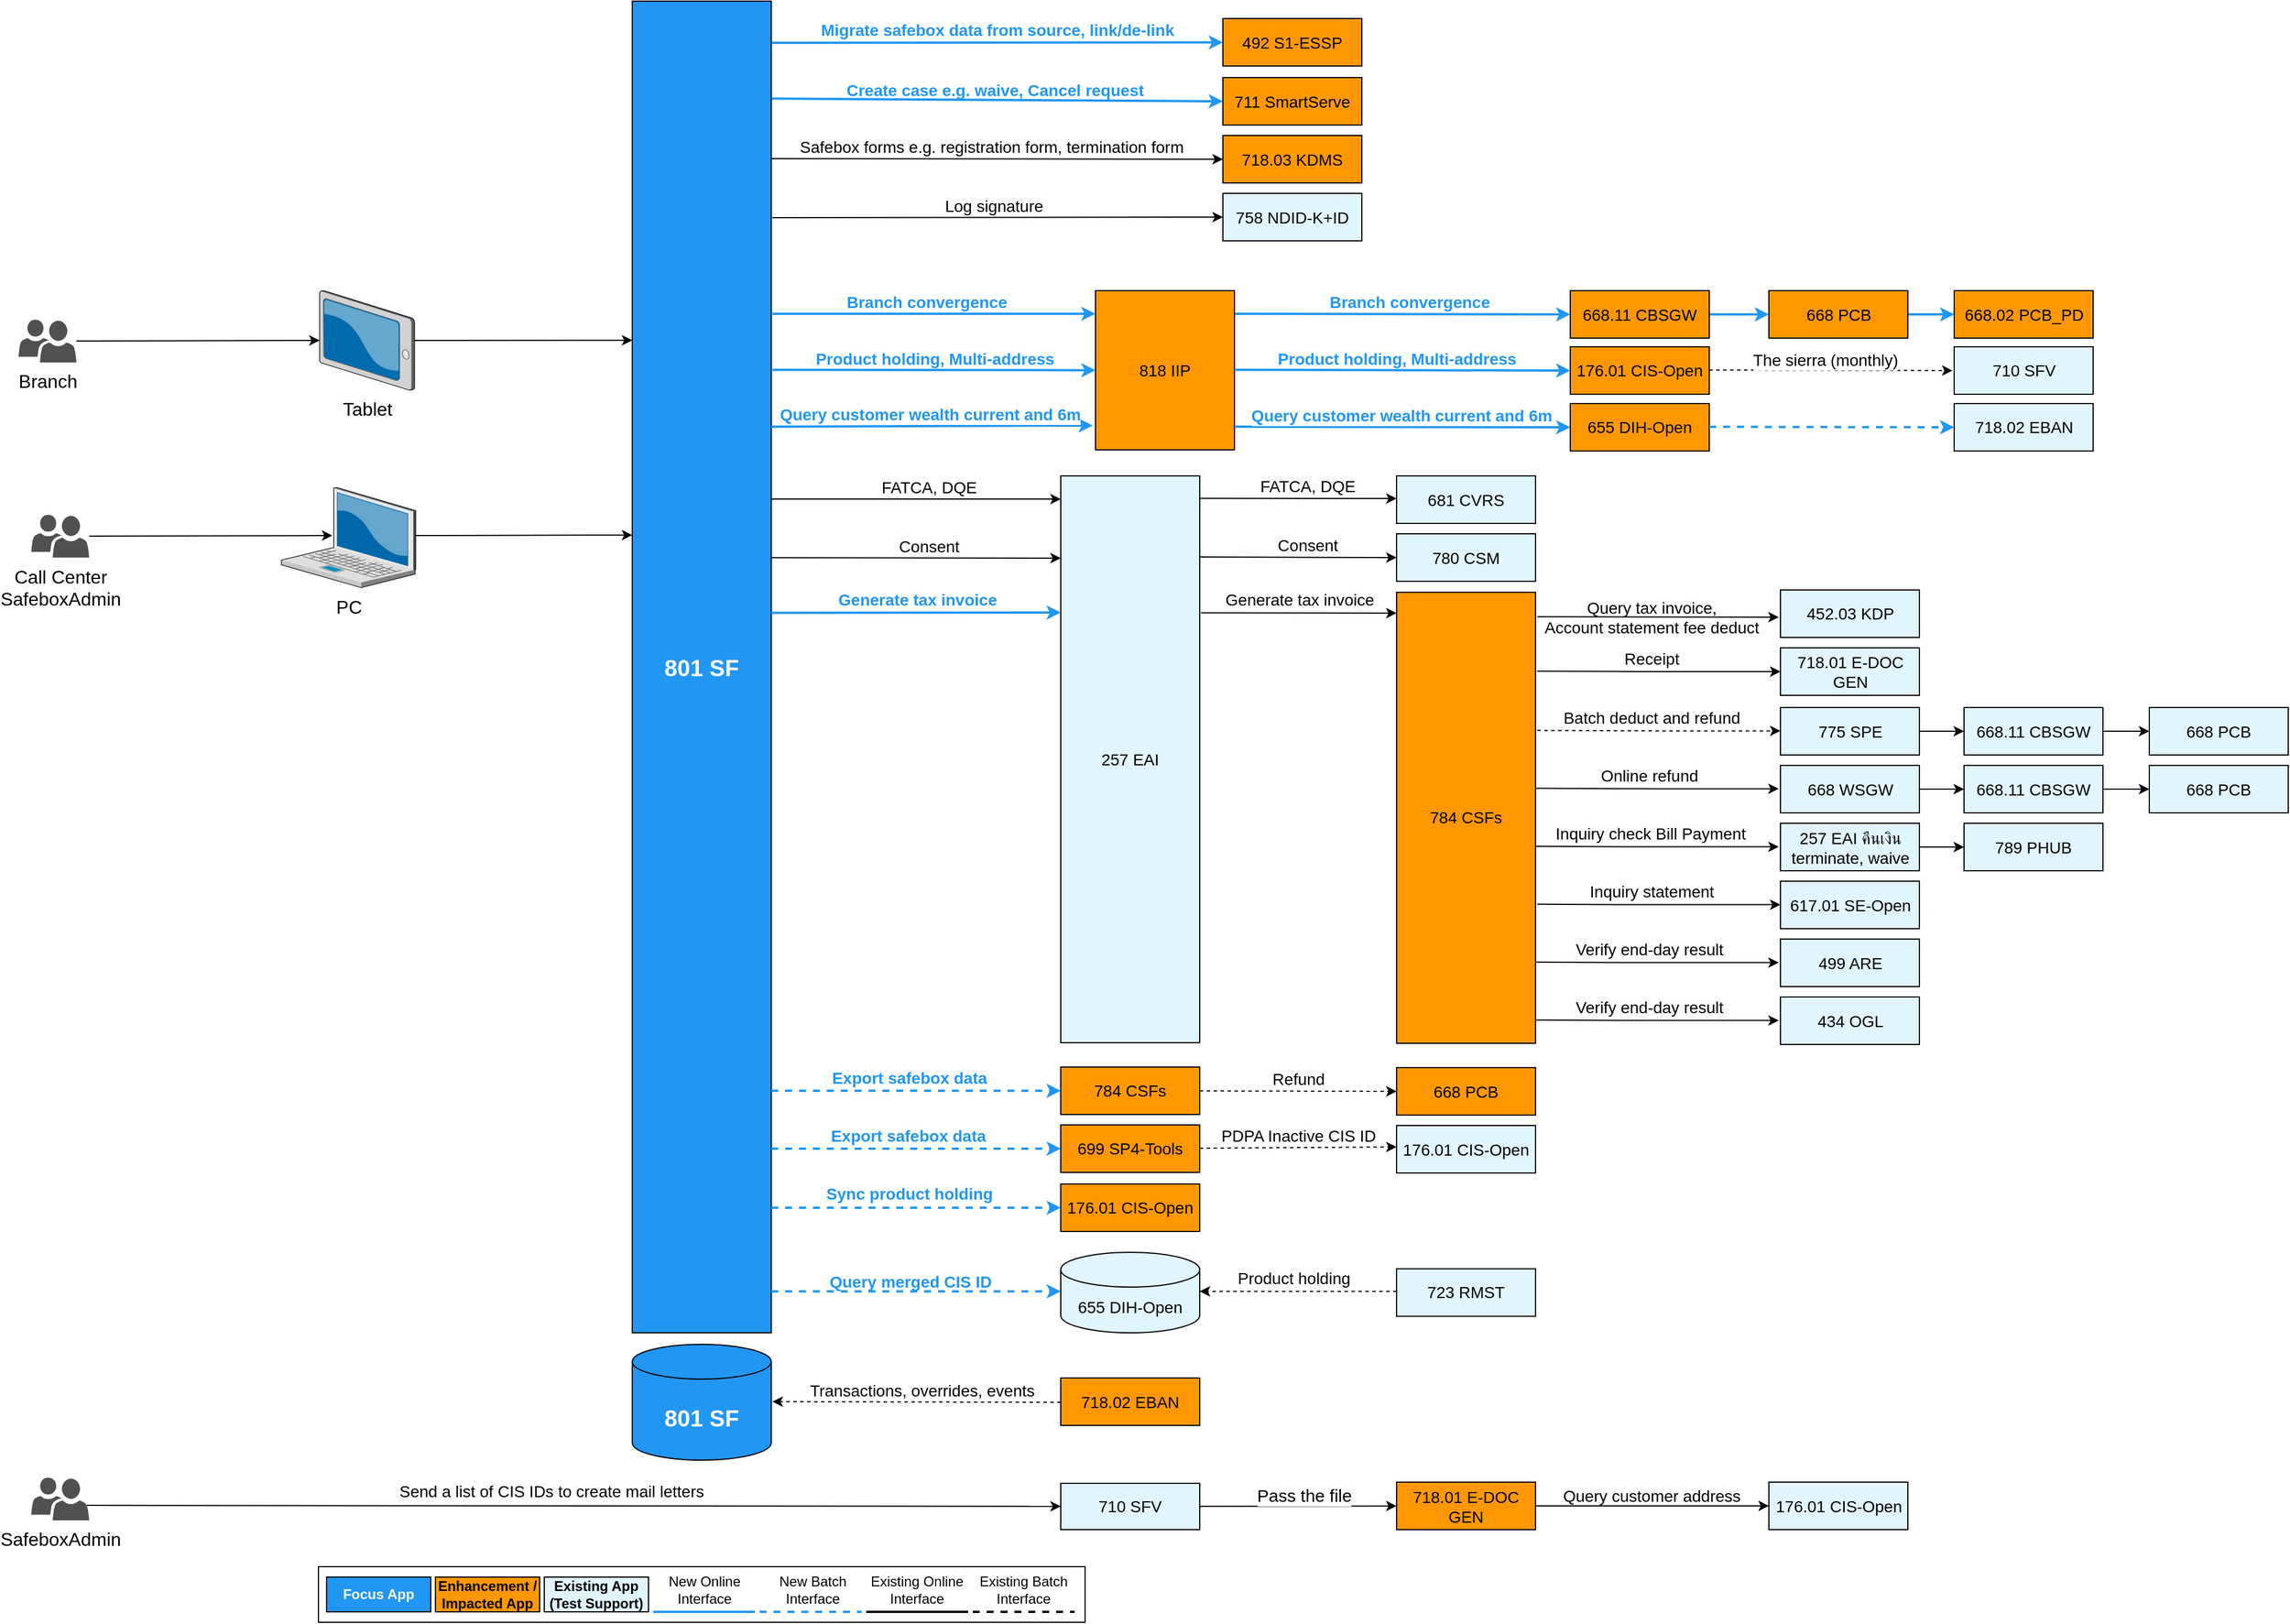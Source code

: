 <mxfile>
    <diagram id="sPIJyBdG8q3Y8P7PcmEc" name="Page-1">
        <mxGraphModel dx="3795" dy="1823" grid="1" gridSize="10" guides="1" tooltips="1" connect="1" arrows="1" fold="1" page="1" pageScale="1" pageWidth="850" pageHeight="1100" background="#ffffff" math="0" shadow="0">
            <root>
                <mxCell id="0"/>
                <mxCell id="1" parent="0"/>
                <mxCell id="32" value="Transactions, overrides, events" style="edgeStyle=none;html=1;fontSize=14;dashed=1;" parent="1" edge="1">
                    <mxGeometry x="-0.036" y="-10" relative="1" as="geometry">
                        <mxPoint x="1080" y="1220" as="sourcePoint"/>
                        <mxPoint x="831" y="1219.5" as="targetPoint"/>
                        <mxPoint as="offset"/>
                    </mxGeometry>
                </mxCell>
                <mxCell id="33" value="Create case e.g. waive, Cancel request" style="edgeStyle=none;html=1;exitX=1;exitY=0.133;exitDx=0;exitDy=0;exitPerimeter=0;fontSize=14;strokeWidth=2;strokeColor=#2196F3;fontColor=#2196F3;fontStyle=1;labelBackgroundColor=none;entryX=0;entryY=0.5;entryDx=0;entryDy=0;" parent="1" target="10" edge="1">
                    <mxGeometry x="-0.01" y="8" relative="1" as="geometry">
                        <mxPoint x="830" y="94.165" as="sourcePoint"/>
                        <mxPoint x="1214" y="94.022" as="targetPoint"/>
                        <mxPoint as="offset"/>
                    </mxGeometry>
                </mxCell>
                <mxCell id="35" value="Log signature" style="edgeStyle=none;html=1;fontSize=14;fontStyle=0;strokeWidth=1;labelBackgroundColor=none;entryX=0;entryY=0.5;entryDx=0;entryDy=0;" parent="1" target="23" edge="1">
                    <mxGeometry x="-0.017" y="10" relative="1" as="geometry">
                        <mxPoint x="831" y="197" as="sourcePoint"/>
                        <mxPoint x="1211" y="196.5" as="targetPoint"/>
                        <mxPoint as="offset"/>
                    </mxGeometry>
                </mxCell>
                <mxCell id="40" value="Branch convergence" style="edgeStyle=none;html=1;fontStyle=1;labelBackgroundColor=none;fontColor=#2196F3;strokeWidth=2;strokeColor=#2196F3;fontSize=14;entryX=0;entryY=0.5;entryDx=0;entryDy=0;" parent="1" target="41" edge="1">
                    <mxGeometry x="0.04" y="10" relative="1" as="geometry">
                        <mxPoint x="1230" y="280" as="sourcePoint"/>
                        <mxPoint x="1448" y="280" as="targetPoint"/>
                        <mxPoint as="offset"/>
                    </mxGeometry>
                </mxCell>
                <mxCell id="46" value="Migrate safebox data from source, link/de-link" style="edgeStyle=none;html=1;strokeWidth=2;strokeColor=#2196F3;fontStyle=1;fontColor=#2196F3;labelBackgroundColor=none;fontSize=14;" parent="1" target="28" edge="1">
                    <mxGeometry x="0.001" y="11" relative="1" as="geometry">
                        <mxPoint as="offset"/>
                        <mxPoint x="830" y="46" as="sourcePoint"/>
                    </mxGeometry>
                </mxCell>
                <mxCell id="53" value="&lt;font color=&quot;#000000&quot; style=&quot;font-size: 14px;&quot;&gt;Safebox forms e.g. registration form, termination form&lt;/font&gt;" style="edgeStyle=none;html=1;labelBackgroundColor=none;fontColor=#2196F3;fontStyle=0;fontSize=14;strokeWidth=1;strokeColor=#000000;entryX=0;entryY=0.5;entryDx=0;entryDy=0;" parent="1" target="18" edge="1">
                    <mxGeometry x="-0.026" y="10" relative="1" as="geometry">
                        <mxPoint x="830" y="146" as="sourcePoint"/>
                        <mxPoint x="1200" y="146.43" as="targetPoint"/>
                        <mxPoint as="offset"/>
                    </mxGeometry>
                </mxCell>
                <mxCell id="2" value="801 SF" style="rounded=0;whiteSpace=wrap;html=1;fillColor=#2196F3;fontStyle=1;fontColor=#FFFFFF;fontSize=20;" parent="1" vertex="1">
                    <mxGeometry x="710" y="10" width="120" height="1150" as="geometry"/>
                </mxCell>
                <mxCell id="14" value="Generate tax invoice" style="edgeStyle=none;html=1;fontSize=14;" parent="1" edge="1">
                    <mxGeometry x="0.006" y="11" relative="1" as="geometry">
                        <mxPoint x="1201" y="538.29" as="sourcePoint"/>
                        <mxPoint x="1370" y="538.5" as="targetPoint"/>
                        <mxPoint as="offset"/>
                    </mxGeometry>
                </mxCell>
                <mxCell id="9" value="818 IIP" style="rounded=0;whiteSpace=wrap;html=1;fillColor=#FF9800;fontStyle=0;fontSize=14;" parent="1" vertex="1">
                    <mxGeometry x="1110" y="260" width="120" height="137.5" as="geometry"/>
                </mxCell>
                <mxCell id="10" value="711 SmartServe" style="rounded=0;whiteSpace=wrap;html=1;fillColor=#FF9800;fontStyle=0;fontSize=14;" parent="1" vertex="1">
                    <mxGeometry x="1220" y="76" width="120" height="41" as="geometry"/>
                </mxCell>
                <mxCell id="12" value="176.01 CIS-Open" style="rounded=0;whiteSpace=wrap;html=1;fillColor=#FF9800;fontStyle=0;fontSize=14;" parent="1" vertex="1">
                    <mxGeometry x="1520" y="308.5" width="120" height="41" as="geometry"/>
                </mxCell>
                <mxCell id="36" value="Query tax invoice,&lt;br&gt;Account statement fee deduct" style="edgeStyle=none;html=1;fontSize=14;labelBackgroundColor=none;" parent="1" edge="1">
                    <mxGeometry x="-0.055" relative="1" as="geometry">
                        <mxPoint x="1491.5" y="541.6" as="sourcePoint"/>
                        <mxPoint x="1700" y="542" as="targetPoint"/>
                        <mxPoint as="offset"/>
                    </mxGeometry>
                </mxCell>
                <mxCell id="38" value="Receipt" style="edgeStyle=none;html=1;fontSize=14;entryX=0;entryY=0.5;entryDx=0;entryDy=0;verticalAlign=bottom;" parent="1" target="37" edge="1">
                    <mxGeometry x="-0.062" relative="1" as="geometry">
                        <mxPoint x="1491.5" y="588.6" as="sourcePoint"/>
                        <mxPoint x="1541.5" y="588.6" as="targetPoint"/>
                        <Array as="points">
                            <mxPoint x="1590" y="589"/>
                        </Array>
                        <mxPoint as="offset"/>
                    </mxGeometry>
                </mxCell>
                <mxCell id="43" value="Export safebox&amp;nbsp;data" style="html=1;fontSize=14;strokeWidth=2;strokeColor=#2196F3;fontStyle=1;fontColor=#2196F3;dashed=1;" parent="1" edge="1">
                    <mxGeometry x="-0.053" y="11" relative="1" as="geometry">
                        <mxPoint x="1080" y="951" as="targetPoint"/>
                        <mxPoint as="offset"/>
                        <mxPoint x="830" y="951" as="sourcePoint"/>
                    </mxGeometry>
                </mxCell>
                <mxCell id="13" value="784 CSFs" style="rounded=0;whiteSpace=wrap;html=1;fillColor=#FF9800;fontStyle=0;fontSize=14;" parent="1" vertex="1">
                    <mxGeometry x="1370" y="520.5" width="120" height="389.5" as="geometry"/>
                </mxCell>
                <mxCell id="17" style="edgeStyle=none;html=1;strokeWidth=2;strokeColor=#2196F3;fontSize=14;" parent="1" source="15" target="16" edge="1">
                    <mxGeometry relative="1" as="geometry"/>
                </mxCell>
                <mxCell id="15" value="668 PCB" style="rounded=0;whiteSpace=wrap;html=1;fillColor=#FF9800;fontStyle=0;fontSize=14;" parent="1" vertex="1">
                    <mxGeometry x="1691.5" y="260" width="120" height="41" as="geometry"/>
                </mxCell>
                <mxCell id="16" value="668.02 PCB_PD" style="rounded=0;whiteSpace=wrap;html=1;fillColor=#FF9800;fontStyle=0;fontSize=14;" parent="1" vertex="1">
                    <mxGeometry x="1851.5" y="260" width="120" height="41" as="geometry"/>
                </mxCell>
                <mxCell id="18" value="718.03 KDMS" style="rounded=0;whiteSpace=wrap;html=1;fillColor=#FF9800;fontStyle=0;fontSize=14;" parent="1" vertex="1">
                    <mxGeometry x="1220" y="126" width="120" height="41" as="geometry"/>
                </mxCell>
                <mxCell id="19" value="452.03 KDP" style="rounded=0;whiteSpace=wrap;html=1;fillColor=#E1F5FE;fontStyle=0;fontSize=14;" parent="1" vertex="1">
                    <mxGeometry x="1701.5" y="518.5" width="120" height="41" as="geometry"/>
                </mxCell>
                <mxCell id="23" value="758 NDID-K+ID" style="rounded=0;whiteSpace=wrap;html=1;fillColor=#E1F5FE;fontStyle=0;fontSize=14;" parent="1" vertex="1">
                    <mxGeometry x="1220" y="176" width="120" height="41" as="geometry"/>
                </mxCell>
                <mxCell id="28" value="492 S1-ESSP" style="rounded=0;whiteSpace=wrap;html=1;fillColor=#FF9800;fontStyle=0;fontSize=14;" parent="1" vertex="1">
                    <mxGeometry x="1220" y="25" width="120" height="41" as="geometry"/>
                </mxCell>
                <mxCell id="29" value="718.02 EBAN" style="rounded=0;whiteSpace=wrap;html=1;fillColor=#FF9800;fontStyle=0;fontSize=14;" parent="1" vertex="1">
                    <mxGeometry x="1080" y="1199" width="120" height="41" as="geometry"/>
                </mxCell>
                <mxCell id="31" value="Export safebox data" style="edgeStyle=none;html=1;fontSize=14;dashed=1;strokeWidth=2;strokeColor=#2196F3;fontStyle=1;fontColor=#2196F3;" parent="1" edge="1">
                    <mxGeometry x="-0.049" y="11" relative="1" as="geometry">
                        <mxPoint x="830" y="1001" as="sourcePoint"/>
                        <mxPoint x="1080" y="1001" as="targetPoint"/>
                        <mxPoint x="-1" as="offset"/>
                    </mxGeometry>
                </mxCell>
                <mxCell id="134" value="PDPA Inactive CIS ID" style="edgeStyle=none;html=1;dashed=1;strokeColor=#000000;strokeWidth=1;fontSize=14;" parent="1" source="30" edge="1">
                    <mxGeometry y="10" relative="1" as="geometry">
                        <mxPoint as="offset"/>
                        <mxPoint x="1370" y="999.5" as="targetPoint"/>
                    </mxGeometry>
                </mxCell>
                <mxCell id="30" value="699 SP4-Tools" style="rounded=0;whiteSpace=wrap;html=1;fillColor=#FF9800;fontStyle=0;fontSize=14;" parent="1" vertex="1">
                    <mxGeometry x="1080" y="980.5" width="120" height="41" as="geometry"/>
                </mxCell>
                <mxCell id="37" value="718.01 E-DOC GEN" style="rounded=0;whiteSpace=wrap;html=1;fillColor=#E1F5FE;fontStyle=0;fontSize=14;" parent="1" vertex="1">
                    <mxGeometry x="1701.5" y="568.5" width="120" height="41" as="geometry"/>
                </mxCell>
                <mxCell id="42" style="edgeStyle=none;html=1;strokeWidth=2;strokeColor=#2196F3;fontSize=14;" parent="1" source="41" target="15" edge="1">
                    <mxGeometry relative="1" as="geometry"/>
                </mxCell>
                <mxCell id="41" value="668.11 CBSGW" style="rounded=0;whiteSpace=wrap;html=1;fillColor=#FF9800;fontStyle=0;fontSize=14;" parent="1" vertex="1">
                    <mxGeometry x="1520" y="260" width="120" height="41" as="geometry"/>
                </mxCell>
                <mxCell id="50" value="Query customer wealth current and 6m" style="edgeStyle=none;html=1;entryX=0;entryY=0.5;entryDx=0;entryDy=0;strokeWidth=2;strokeColor=#2196F3;fontStyle=1;fontSize=14;fontColor=#2196F3;" parent="1" target="48" edge="1">
                    <mxGeometry x="-0.009" y="10" relative="1" as="geometry">
                        <mxPoint x="1230" y="377.5" as="sourcePoint"/>
                        <mxPoint x="1448" y="378.5" as="targetPoint"/>
                        <mxPoint as="offset"/>
                    </mxGeometry>
                </mxCell>
                <mxCell id="52" value="FATCA,&amp;nbsp;DQE" style="edgeStyle=none;html=1;fontStyle=0;fontSize=14;strokeColor=#000000;strokeWidth=1;fontColor=#000000;labelBackgroundColor=none;" parent="1" edge="1">
                    <mxGeometry x="0.087" y="10" relative="1" as="geometry">
                        <mxPoint x="1200" y="439.33" as="sourcePoint"/>
                        <mxPoint x="1370" y="439.5" as="targetPoint"/>
                        <mxPoint as="offset"/>
                    </mxGeometry>
                </mxCell>
                <mxCell id="47" value="257 EAI" style="rounded=0;whiteSpace=wrap;html=1;fillColor=#E1F5FE;fontStyle=0;fontSize=14;" parent="1" vertex="1">
                    <mxGeometry x="1080" y="420" width="120" height="489.5" as="geometry"/>
                </mxCell>
                <mxCell id="48" value="655 DIH-Open" style="rounded=0;whiteSpace=wrap;html=1;fillColor=#FF9800;fontStyle=0;fontSize=14;" parent="1" vertex="1">
                    <mxGeometry x="1520" y="357.5" width="120" height="41" as="geometry"/>
                </mxCell>
                <mxCell id="51" value="681 CVRS" style="rounded=0;whiteSpace=wrap;html=1;fillColor=#E1F5FE;fontStyle=0;fontSize=14;" parent="1" vertex="1">
                    <mxGeometry x="1370" y="420" width="120" height="41" as="geometry"/>
                </mxCell>
                <mxCell id="63" value="Product holding" style="edgeStyle=none;html=1;dashed=1;fontSize=14;" parent="1" edge="1">
                    <mxGeometry x="0.047" y="-11" relative="1" as="geometry">
                        <mxPoint x="1370" y="1124.25" as="sourcePoint"/>
                        <mxPoint x="1200" y="1124.22" as="targetPoint"/>
                        <mxPoint as="offset"/>
                    </mxGeometry>
                </mxCell>
                <mxCell id="61" value="723 RMST" style="rounded=0;whiteSpace=wrap;html=1;fillColor=#E1F5FE;fontStyle=0;fontSize=14;" parent="1" vertex="1">
                    <mxGeometry x="1370" y="1104.75" width="120" height="41" as="geometry"/>
                </mxCell>
                <mxCell id="83" value="" style="group;fontSize=12;" parent="1" vertex="1" connectable="0">
                    <mxGeometry x="439" y="1362" width="662" height="48" as="geometry"/>
                </mxCell>
                <mxCell id="3" value="" style="rounded=0;whiteSpace=wrap;html=1;fillColor=#FFFFFF;fontSize=12;" parent="83" vertex="1">
                    <mxGeometry width="662" height="48" as="geometry"/>
                </mxCell>
                <mxCell id="4" value="Enhancement / Impacted App" style="rounded=0;whiteSpace=wrap;html=1;fillColor=#FF9800;fontStyle=1;strokeColor=#000000;fontSize=12;" parent="83" vertex="1">
                    <mxGeometry x="101" y="9" width="90" height="30" as="geometry"/>
                </mxCell>
                <mxCell id="6" value="Existing App&lt;br style=&quot;font-size: 12px;&quot;&gt;(Test Support)" style="rounded=0;whiteSpace=wrap;html=1;fillColor=#E1F5FE;fontStyle=1;strokeColor=#000000;fontSize=12;" parent="83" vertex="1">
                    <mxGeometry x="195" y="9" width="90" height="30" as="geometry"/>
                </mxCell>
                <mxCell id="7" value="Focus App" style="rounded=0;whiteSpace=wrap;html=1;fillColor=#2196F3;fontStyle=1;strokeColor=#000000;fontSize=12;labelBorderColor=none;fontColor=#FFFFFF;" parent="83" vertex="1">
                    <mxGeometry x="7" y="9" width="90" height="30" as="geometry"/>
                </mxCell>
                <mxCell id="74" value="" style="line;strokeWidth=2;html=1;labelBorderColor=none;strokeColor=#2196F3;fontSize=12;fillColor=#E1F5FE;" parent="83" vertex="1">
                    <mxGeometry x="289" y="34" width="88" height="10" as="geometry"/>
                </mxCell>
                <mxCell id="75" value="" style="line;strokeWidth=2;html=1;labelBorderColor=none;strokeColor=#2196F3;fontSize=12;fillColor=#E1F5FE;dashed=1;" parent="83" vertex="1">
                    <mxGeometry x="381" y="34" width="88" height="10" as="geometry"/>
                </mxCell>
                <mxCell id="76" value="" style="line;strokeWidth=2;html=1;labelBorderColor=none;strokeColor=#000000;fontSize=12;fillColor=#E1F5FE;" parent="83" vertex="1">
                    <mxGeometry x="473" y="34" width="88" height="10" as="geometry"/>
                </mxCell>
                <mxCell id="77" value="" style="line;strokeWidth=2;html=1;labelBorderColor=none;strokeColor=#000000;fontSize=12;fillColor=#E1F5FE;dashed=1;" parent="83" vertex="1">
                    <mxGeometry x="565" y="34" width="88" height="10" as="geometry"/>
                </mxCell>
                <mxCell id="79" value="&lt;font style=&quot;font-size: 12px;&quot;&gt;New Online&lt;br style=&quot;font-size: 12px;&quot;&gt;Interface&lt;/font&gt;" style="text;html=1;strokeColor=none;fillColor=none;align=center;verticalAlign=middle;whiteSpace=wrap;rounded=0;dashed=1;labelBorderColor=none;fontSize=12;" parent="83" vertex="1">
                    <mxGeometry x="290" y="7.5" width="87" height="25" as="geometry"/>
                </mxCell>
                <mxCell id="80" value="New Batch&lt;br style=&quot;font-size: 12px;&quot;&gt;Interface" style="text;html=1;strokeColor=none;fillColor=none;align=center;verticalAlign=middle;whiteSpace=wrap;rounded=0;dashed=1;labelBorderColor=none;fontSize=12;" parent="83" vertex="1">
                    <mxGeometry x="383" y="7.5" width="88" height="25" as="geometry"/>
                </mxCell>
                <mxCell id="81" value="Existing Online&lt;br style=&quot;font-size: 12px;&quot;&gt;Interface" style="text;html=1;strokeColor=none;fillColor=none;align=center;verticalAlign=middle;whiteSpace=wrap;rounded=0;dashed=1;labelBorderColor=none;fontSize=12;" parent="83" vertex="1">
                    <mxGeometry x="473" y="7.5" width="88" height="25" as="geometry"/>
                </mxCell>
                <mxCell id="82" value="Existing Batch&lt;br style=&quot;font-size: 12px;&quot;&gt;Interface" style="text;html=1;strokeColor=none;fillColor=none;align=center;verticalAlign=middle;whiteSpace=wrap;rounded=0;dashed=1;labelBorderColor=none;fontSize=12;" parent="83" vertex="1">
                    <mxGeometry x="565" y="7.5" width="88" height="25" as="geometry"/>
                </mxCell>
                <mxCell id="90" value="Product holding,&amp;nbsp;Multi-address" style="edgeStyle=none;html=1;strokeWidth=2;strokeColor=#2196F3;fontStyle=1;labelBackgroundColor=none;fontColor=#2196F3;entryX=0;entryY=0.5;entryDx=0;entryDy=0;fontSize=14;" parent="1" target="9" edge="1">
                    <mxGeometry y="10" relative="1" as="geometry">
                        <mxPoint x="831" y="328.37" as="sourcePoint"/>
                        <mxPoint x="1061" y="328.37" as="targetPoint"/>
                        <mxPoint as="offset"/>
                    </mxGeometry>
                </mxCell>
                <mxCell id="91" value="Product holding,&amp;nbsp;Multi-address" style="edgeStyle=none;html=1;strokeWidth=2;strokeColor=#2196F3;fontStyle=1;labelBackgroundColor=none;fontColor=#2196F3;fontSize=14;entryX=0;entryY=0.5;entryDx=0;entryDy=0;" parent="1" target="12" edge="1">
                    <mxGeometry x="-0.038" y="10" relative="1" as="geometry">
                        <mxPoint x="1230" y="328.37" as="sourcePoint"/>
                        <mxPoint x="1448" y="328.37" as="targetPoint"/>
                        <mxPoint as="offset"/>
                    </mxGeometry>
                </mxCell>
                <mxCell id="92" value="Branch convergence" style="edgeStyle=none;html=1;fontStyle=1;labelBackgroundColor=none;fontColor=#2196F3;strokeWidth=2;strokeColor=#2196F3;entryX=0;entryY=0.145;entryDx=0;entryDy=0;entryPerimeter=0;fontSize=14;" parent="1" target="9" edge="1">
                    <mxGeometry x="-0.043" y="10" relative="1" as="geometry">
                        <mxPoint x="831" y="280" as="sourcePoint"/>
                        <mxPoint x="1061" y="280" as="targetPoint"/>
                        <mxPoint as="offset"/>
                    </mxGeometry>
                </mxCell>
                <mxCell id="99" value="Query merged CIS ID" style="edgeStyle=none;html=1;fontSize=14;fontStyle=1;labelBackgroundColor=none;dashed=1;strokeWidth=2;strokeColor=#2196F3;fontColor=#2196F3;" parent="1" edge="1">
                    <mxGeometry x="-0.044" y="8" relative="1" as="geometry">
                        <mxPoint x="830" y="1124.25" as="sourcePoint"/>
                        <mxPoint x="1080" y="1124.28" as="targetPoint"/>
                        <mxPoint as="offset"/>
                    </mxGeometry>
                </mxCell>
                <mxCell id="101" value="Query customer wealth current and 6m" style="edgeStyle=none;html=1;entryX=-0.02;entryY=0.847;entryDx=0;entryDy=0;strokeWidth=2;strokeColor=#2196F3;fontStyle=1;fontSize=14;fontColor=#2196F3;entryPerimeter=0;" parent="1" target="9" edge="1">
                    <mxGeometry x="-0.009" y="10" relative="1" as="geometry">
                        <mxPoint x="830" y="377.5" as="sourcePoint"/>
                        <mxPoint x="1078.5" y="378" as="targetPoint"/>
                        <mxPoint as="offset"/>
                    </mxGeometry>
                </mxCell>
                <mxCell id="102" value="655 DIH-Open" style="shape=cylinder3;whiteSpace=wrap;html=1;boundedLbl=1;backgroundOutline=1;size=15;labelBorderColor=none;strokeColor=#000000;strokeWidth=1;fontSize=14;fontColor=#000000;fillColor=#E1F5FE;" parent="1" vertex="1">
                    <mxGeometry x="1080" y="1090.5" width="120" height="69.5" as="geometry"/>
                </mxCell>
                <mxCell id="136" value="Refund" style="edgeStyle=none;html=1;dashed=1;strokeColor=#000000;strokeWidth=1;fontSize=14;" parent="1" source="103" edge="1">
                    <mxGeometry y="10" relative="1" as="geometry">
                        <mxPoint as="offset"/>
                        <mxPoint x="1370" y="951.5" as="targetPoint"/>
                    </mxGeometry>
                </mxCell>
                <mxCell id="103" value="784 CSFs" style="rounded=0;whiteSpace=wrap;html=1;fillColor=#FF9800;fontStyle=0;fontSize=14;" parent="1" vertex="1">
                    <mxGeometry x="1080" y="930.5" width="120" height="41" as="geometry"/>
                </mxCell>
                <mxCell id="104" value="FATCA,&amp;nbsp;DQE" style="edgeStyle=none;html=1;fontStyle=0;fontSize=14;strokeColor=#000000;strokeWidth=1;fontColor=#000000;labelBackgroundColor=none;" parent="1" edge="1">
                    <mxGeometry x="0.087" y="10" relative="1" as="geometry">
                        <mxPoint x="830" y="439.94" as="sourcePoint"/>
                        <mxPoint x="1080" y="440" as="targetPoint"/>
                        <mxPoint as="offset"/>
                    </mxGeometry>
                </mxCell>
                <mxCell id="105" value="Generate tax invoice" style="edgeStyle=none;html=1;strokeWidth=2;strokeColor=#2196F3;fontSize=14;fontStyle=1;fontColor=#2196F3;" parent="1" edge="1">
                    <mxGeometry x="0.006" y="11" relative="1" as="geometry">
                        <mxPoint x="830" y="538.29" as="sourcePoint"/>
                        <mxPoint x="1080" y="538" as="targetPoint"/>
                        <mxPoint as="offset"/>
                    </mxGeometry>
                </mxCell>
                <mxCell id="107" value="801 SF" style="shape=cylinder3;whiteSpace=wrap;html=1;boundedLbl=1;backgroundOutline=1;size=15;labelBorderColor=none;strokeColor=#000000;strokeWidth=1;fontSize=20;fontColor=#FFFFFF;fillColor=#2196F3;fontStyle=1" parent="1" vertex="1">
                    <mxGeometry x="710" y="1170" width="120" height="100" as="geometry"/>
                </mxCell>
                <mxCell id="113" style="edgeStyle=none;html=1;labelBackgroundColor=none;strokeColor=#000000;strokeWidth=1;fontSize=14;fontColor=#000000;entryX=0;entryY=0.288;entryDx=0;entryDy=0;entryPerimeter=0;" parent="1" source="109" edge="1">
                    <mxGeometry relative="1" as="geometry">
                        <mxPoint x="710" y="302.9" as="targetPoint"/>
                    </mxGeometry>
                </mxCell>
                <mxCell id="109" value="Tablet" style="verticalLabelPosition=bottom;sketch=0;aspect=fixed;html=1;verticalAlign=top;strokeColor=none;align=center;outlineConnect=0;shape=mxgraph.citrix.tablet_2;labelBorderColor=none;strokeWidth=1;fontSize=16;fontColor=#000000;fillColor=#2196F3;" parent="1" vertex="1">
                    <mxGeometry x="440" y="260" width="82" height="86" as="geometry"/>
                </mxCell>
                <mxCell id="115" style="edgeStyle=none;html=1;labelBackgroundColor=none;strokeColor=#000000;strokeWidth=1;fontSize=14;fontColor=#000000;entryX=-0.008;entryY=0.487;entryDx=0;entryDy=0;entryPerimeter=0;" parent="1" edge="1">
                    <mxGeometry relative="1" as="geometry">
                        <mxPoint x="710" y="471.1" as="targetPoint"/>
                        <mxPoint x="522.96" y="471.5" as="sourcePoint"/>
                    </mxGeometry>
                </mxCell>
                <mxCell id="114" value="PC" style="verticalLabelPosition=bottom;sketch=0;aspect=fixed;html=1;verticalAlign=top;strokeColor=none;align=center;outlineConnect=0;shape=mxgraph.citrix.laptop_2;labelBorderColor=none;strokeWidth=1;fontSize=16;fontColor=#000000;fillColor=#2196F3;" parent="1" vertex="1">
                    <mxGeometry x="406.96" y="430" width="116" height="86.5" as="geometry"/>
                </mxCell>
                <mxCell id="118" style="edgeStyle=none;html=1;labelBackgroundColor=none;strokeColor=#000000;strokeWidth=1;fontSize=16;fontColor=#000000;" parent="1" source="117" edge="1">
                    <mxGeometry relative="1" as="geometry">
                        <mxPoint x="451" y="471.5" as="targetPoint"/>
                    </mxGeometry>
                </mxCell>
                <mxCell id="117" value="Call Center&lt;br&gt;SafeboxAdmin" style="sketch=0;pointerEvents=1;shadow=0;dashed=0;html=1;strokeColor=none;labelPosition=center;verticalLabelPosition=bottom;verticalAlign=top;align=center;fillColor=#505050;shape=mxgraph.mscae.intune.user_group;labelBorderColor=none;strokeWidth=1;fontSize=16;fontColor=#000000;" parent="1" vertex="1">
                    <mxGeometry x="191" y="453.5" width="50" height="37" as="geometry"/>
                </mxCell>
                <mxCell id="119" style="edgeStyle=none;html=1;labelBackgroundColor=none;strokeColor=#000000;strokeWidth=1;fontSize=16;fontColor=#000000;" parent="1" source="120" edge="1">
                    <mxGeometry relative="1" as="geometry">
                        <mxPoint x="440" y="303" as="targetPoint"/>
                    </mxGeometry>
                </mxCell>
                <mxCell id="120" value="Branch" style="sketch=0;pointerEvents=1;shadow=0;dashed=0;html=1;strokeColor=none;labelPosition=center;verticalLabelPosition=bottom;verticalAlign=top;align=center;fillColor=#505050;shape=mxgraph.mscae.intune.user_group;labelBorderColor=none;strokeWidth=1;fontSize=16;fontColor=#000000;" parent="1" vertex="1">
                    <mxGeometry x="180" y="285" width="50" height="37" as="geometry"/>
                </mxCell>
                <mxCell id="123" value="176.01 CIS-Open" style="rounded=0;whiteSpace=wrap;html=1;fillColor=#FF9800;fontStyle=0;fontSize=14;" parent="1" vertex="1">
                    <mxGeometry x="1080" y="1031.5" width="120" height="41" as="geometry"/>
                </mxCell>
                <mxCell id="124" value="Sync product holding" style="edgeStyle=none;html=1;fontSize=14;fontStyle=1;labelBackgroundColor=none;dashed=1;strokeWidth=2;strokeColor=#2196F3;fontColor=#2196F3;" parent="1" edge="1">
                    <mxGeometry x="-0.054" y="12" relative="1" as="geometry">
                        <mxPoint x="830" y="1052" as="sourcePoint"/>
                        <mxPoint x="1080" y="1052" as="targetPoint"/>
                        <mxPoint as="offset"/>
                    </mxGeometry>
                </mxCell>
                <mxCell id="126" value="The sierra (monthly)" style="edgeStyle=none;html=1;fontSize=14;dashed=1;" parent="1" edge="1">
                    <mxGeometry x="-0.048" y="9" relative="1" as="geometry">
                        <mxPoint x="1640" y="328.6" as="sourcePoint"/>
                        <mxPoint x="1850" y="329" as="targetPoint"/>
                        <mxPoint as="offset"/>
                    </mxGeometry>
                </mxCell>
                <mxCell id="127" value="710 SFV" style="rounded=0;whiteSpace=wrap;html=1;fillColor=#E1F5FE;fontStyle=0;fontSize=14;" parent="1" vertex="1">
                    <mxGeometry x="1851.5" y="308.5" width="120" height="41" as="geometry"/>
                </mxCell>
                <mxCell id="129" style="edgeStyle=none;html=1;fontSize=14;dashed=1;strokeWidth=2;strokeColor=#2196F3;entryX=0;entryY=0.5;entryDx=0;entryDy=0;" parent="1" target="130" edge="1">
                    <mxGeometry relative="1" as="geometry">
                        <mxPoint x="1640" y="377.6" as="sourcePoint"/>
                        <mxPoint x="1690" y="377.6" as="targetPoint"/>
                    </mxGeometry>
                </mxCell>
                <mxCell id="130" value="718.02 EBAN" style="rounded=0;whiteSpace=wrap;html=1;fillColor=#E1F5FE;fontStyle=0;fontSize=14;" parent="1" vertex="1">
                    <mxGeometry x="1851.5" y="357.5" width="120" height="41" as="geometry"/>
                </mxCell>
                <mxCell id="133" value="176.01 CIS-Open" style="rounded=0;whiteSpace=wrap;html=1;fillColor=#E1F5FE;fontStyle=0;fontSize=14;" parent="1" vertex="1">
                    <mxGeometry x="1370" y="981" width="120" height="41" as="geometry"/>
                </mxCell>
                <mxCell id="135" value="668 PCB" style="rounded=0;whiteSpace=wrap;html=1;fillColor=#FF9800;fontStyle=0;fontSize=14;" parent="1" vertex="1">
                    <mxGeometry x="1370" y="931" width="120" height="41" as="geometry"/>
                </mxCell>
                <mxCell id="155" style="edgeStyle=none;html=1;" parent="1" source="137" target="139" edge="1">
                    <mxGeometry relative="1" as="geometry"/>
                </mxCell>
                <mxCell id="137" value="775 SPE" style="rounded=0;whiteSpace=wrap;html=1;fillColor=#E1F5FE;fontStyle=0;fontSize=14;" parent="1" vertex="1">
                    <mxGeometry x="1701.5" y="620" width="120" height="41" as="geometry"/>
                </mxCell>
                <mxCell id="138" value="668 PCB" style="rounded=0;whiteSpace=wrap;html=1;fillColor=#E1F5FE;fontStyle=0;fontSize=14;" parent="1" vertex="1">
                    <mxGeometry x="2020" y="620" width="120" height="41" as="geometry"/>
                </mxCell>
                <mxCell id="156" style="edgeStyle=none;html=1;" parent="1" source="139" target="138" edge="1">
                    <mxGeometry relative="1" as="geometry"/>
                </mxCell>
                <mxCell id="139" value="668.11 CBSGW" style="rounded=0;whiteSpace=wrap;html=1;fillColor=#E1F5FE;fontStyle=0;fontSize=14;" parent="1" vertex="1">
                    <mxGeometry x="1860" y="620" width="120" height="41" as="geometry"/>
                </mxCell>
                <mxCell id="157" style="edgeStyle=none;html=1;exitX=1;exitY=0.5;exitDx=0;exitDy=0;" parent="1" source="144" target="145" edge="1">
                    <mxGeometry relative="1" as="geometry"/>
                </mxCell>
                <mxCell id="141" value="668 WSGW" style="rounded=0;whiteSpace=wrap;html=1;fillColor=#E1F5FE;fontStyle=0;fontSize=14;" parent="1" vertex="1">
                    <mxGeometry x="1701.5" y="670" width="120" height="41" as="geometry"/>
                </mxCell>
                <mxCell id="144" value="257 EAI คืนเงิน terminate, waive" style="rounded=0;whiteSpace=wrap;html=1;fillColor=#E1F5FE;fontStyle=0;fontSize=14;" parent="1" vertex="1">
                    <mxGeometry x="1701.5" y="720" width="120" height="41" as="geometry"/>
                </mxCell>
                <mxCell id="145" value="789 PHUB" style="rounded=0;whiteSpace=wrap;html=1;fillColor=#E1F5FE;fontStyle=0;fontSize=14;" parent="1" vertex="1">
                    <mxGeometry x="1860" y="720" width="120" height="41" as="geometry"/>
                </mxCell>
                <mxCell id="147" value="617.01 SE-Open" style="rounded=0;whiteSpace=wrap;html=1;fillColor=#E1F5FE;fontStyle=0;fontSize=14;" parent="1" vertex="1">
                    <mxGeometry x="1701.5" y="770" width="120" height="41" as="geometry"/>
                </mxCell>
                <mxCell id="148" value="499 ARE" style="rounded=0;whiteSpace=wrap;html=1;fillColor=#E1F5FE;fontStyle=0;fontSize=14;" parent="1" vertex="1">
                    <mxGeometry x="1701.5" y="820" width="120" height="41" as="geometry"/>
                </mxCell>
                <mxCell id="149" value="434 OGL" style="rounded=0;whiteSpace=wrap;html=1;fillColor=#E1F5FE;fontStyle=0;fontSize=14;" parent="1" vertex="1">
                    <mxGeometry x="1701.5" y="870" width="120" height="41" as="geometry"/>
                </mxCell>
                <mxCell id="150" value="780 CSM" style="rounded=0;whiteSpace=wrap;html=1;fillColor=#E1F5FE;fontStyle=0;fontSize=14;" parent="1" vertex="1">
                    <mxGeometry x="1370" y="470" width="120" height="41" as="geometry"/>
                </mxCell>
                <mxCell id="151" value="Consent" style="edgeStyle=none;html=1;fontStyle=0;fontSize=14;strokeColor=#000000;strokeWidth=1;fontColor=#000000;labelBackgroundColor=none;" parent="1" edge="1">
                    <mxGeometry x="0.087" y="10" relative="1" as="geometry">
                        <mxPoint x="1200" y="490.0" as="sourcePoint"/>
                        <mxPoint x="1370" y="490.5" as="targetPoint"/>
                        <mxPoint as="offset"/>
                    </mxGeometry>
                </mxCell>
                <mxCell id="152" value="Consent" style="edgeStyle=none;html=1;fontStyle=0;fontSize=14;strokeColor=#000000;strokeWidth=1;fontColor=#000000;labelBackgroundColor=none;" parent="1" edge="1">
                    <mxGeometry x="0.087" y="10" relative="1" as="geometry">
                        <mxPoint x="830" y="490.61" as="sourcePoint"/>
                        <mxPoint x="1080" y="491" as="targetPoint"/>
                        <mxPoint as="offset"/>
                    </mxGeometry>
                </mxCell>
                <mxCell id="153" value="Batch deduct and refund" style="edgeStyle=none;html=1;fontSize=14;entryX=0;entryY=0.5;entryDx=0;entryDy=0;verticalAlign=bottom;dashed=1;" parent="1" edge="1">
                    <mxGeometry x="-0.062" relative="1" as="geometry">
                        <mxPoint x="1491.5" y="639.79" as="sourcePoint"/>
                        <mxPoint x="1701.5" y="640.19" as="targetPoint"/>
                        <Array as="points">
                            <mxPoint x="1590" y="640.19"/>
                        </Array>
                        <mxPoint as="offset"/>
                    </mxGeometry>
                </mxCell>
                <mxCell id="154" value="Online refund" style="edgeStyle=none;html=1;fontSize=14;entryX=0;entryY=0.5;entryDx=0;entryDy=0;verticalAlign=bottom;" parent="1" edge="1">
                    <mxGeometry x="-0.062" relative="1" as="geometry">
                        <mxPoint x="1490" y="689.79" as="sourcePoint"/>
                        <mxPoint x="1700" y="690.19" as="targetPoint"/>
                        <Array as="points">
                            <mxPoint x="1588.5" y="690.19"/>
                        </Array>
                        <mxPoint as="offset"/>
                    </mxGeometry>
                </mxCell>
                <mxCell id="158" style="edgeStyle=none;html=1;" parent="1" target="161" edge="1">
                    <mxGeometry relative="1" as="geometry">
                        <mxPoint x="1821.5" y="690.5" as="sourcePoint"/>
                    </mxGeometry>
                </mxCell>
                <mxCell id="159" value="668 PCB" style="rounded=0;whiteSpace=wrap;html=1;fillColor=#E1F5FE;fontStyle=0;fontSize=14;" parent="1" vertex="1">
                    <mxGeometry x="2020" y="670" width="120" height="41" as="geometry"/>
                </mxCell>
                <mxCell id="160" style="edgeStyle=none;html=1;" parent="1" source="161" target="159" edge="1">
                    <mxGeometry relative="1" as="geometry"/>
                </mxCell>
                <mxCell id="161" value="668.11 CBSGW" style="rounded=0;whiteSpace=wrap;html=1;fillColor=#E1F5FE;fontStyle=0;fontSize=14;" parent="1" vertex="1">
                    <mxGeometry x="1860" y="670" width="120" height="41" as="geometry"/>
                </mxCell>
                <mxCell id="163" value="Inquiry check Bill Payment" style="edgeStyle=none;html=1;fontSize=14;entryX=0;entryY=0.5;entryDx=0;entryDy=0;verticalAlign=bottom;" parent="1" edge="1">
                    <mxGeometry x="-0.059" relative="1" as="geometry">
                        <mxPoint x="1490" y="739.91" as="sourcePoint"/>
                        <mxPoint x="1700" y="740.31" as="targetPoint"/>
                        <Array as="points">
                            <mxPoint x="1588.5" y="740.31"/>
                        </Array>
                        <mxPoint as="offset"/>
                    </mxGeometry>
                </mxCell>
                <mxCell id="164" value="Inquiry statement" style="edgeStyle=none;html=1;fontSize=14;entryX=0;entryY=0.5;entryDx=0;entryDy=0;verticalAlign=bottom;" parent="1" edge="1">
                    <mxGeometry x="-0.062" relative="1" as="geometry">
                        <mxPoint x="1491.5" y="789.91" as="sourcePoint"/>
                        <mxPoint x="1701.5" y="790.31" as="targetPoint"/>
                        <Array as="points">
                            <mxPoint x="1590" y="790.31"/>
                        </Array>
                        <mxPoint as="offset"/>
                    </mxGeometry>
                </mxCell>
                <mxCell id="165" value="Verify end-day result" style="edgeStyle=none;html=1;fontSize=14;entryX=0;entryY=0.5;entryDx=0;entryDy=0;verticalAlign=bottom;" parent="1" edge="1">
                    <mxGeometry x="-0.062" relative="1" as="geometry">
                        <mxPoint x="1490.0" y="839.91" as="sourcePoint"/>
                        <mxPoint x="1700.0" y="840.31" as="targetPoint"/>
                        <Array as="points">
                            <mxPoint x="1588.5" y="840.31"/>
                        </Array>
                        <mxPoint as="offset"/>
                    </mxGeometry>
                </mxCell>
                <mxCell id="166" value="Verify end-day result" style="edgeStyle=none;html=1;fontSize=14;entryX=0;entryY=0.5;entryDx=0;entryDy=0;verticalAlign=bottom;" parent="1" edge="1">
                    <mxGeometry x="-0.062" relative="1" as="geometry">
                        <mxPoint x="1490.0" y="889.91" as="sourcePoint"/>
                        <mxPoint x="1700.0" y="890.31" as="targetPoint"/>
                        <Array as="points">
                            <mxPoint x="1588.5" y="890.31"/>
                        </Array>
                        <mxPoint as="offset"/>
                    </mxGeometry>
                </mxCell>
                <mxCell id="172" value="Send a list of CIS IDs to create mail letters" style="edgeStyle=none;html=1;fontSize=14;exitX=0.96;exitY=0.65;exitDx=0;exitDy=0;exitPerimeter=0;labelBackgroundColor=none;" edge="1" parent="1" target="174" source="173">
                    <mxGeometry x="-0.045" y="12" relative="1" as="geometry">
                        <mxPoint x="230" y="1046.5" as="sourcePoint"/>
                        <mxPoint x="-1" as="offset"/>
                    </mxGeometry>
                </mxCell>
                <mxCell id="173" value="SafeboxAdmin" style="sketch=0;pointerEvents=1;shadow=0;dashed=0;html=1;strokeColor=none;labelPosition=center;verticalLabelPosition=bottom;verticalAlign=top;align=center;fillColor=#505050;shape=mxgraph.mscae.intune.user_group;labelBorderColor=none;strokeWidth=1;fontSize=16;fontColor=#000000;" vertex="1" parent="1">
                    <mxGeometry x="191" y="1285" width="50" height="37" as="geometry"/>
                </mxCell>
                <mxCell id="177" value="Query customer address" style="edgeStyle=none;html=1;fontSize=14;labelBackgroundColor=none;" edge="1" parent="1" source="175" target="176">
                    <mxGeometry x="-0.007" y="10" relative="1" as="geometry">
                        <mxPoint x="1200" y="1271" as="sourcePoint"/>
                        <mxPoint y="1" as="offset"/>
                    </mxGeometry>
                </mxCell>
                <mxCell id="178" value="Pass the file" style="edgeStyle=none;html=1;fontSize=15;" edge="1" parent="1" source="174" target="175">
                    <mxGeometry x="0.059" y="10" relative="1" as="geometry">
                        <mxPoint x="1200" y="1350" as="sourcePoint"/>
                        <mxPoint as="offset"/>
                    </mxGeometry>
                </mxCell>
                <mxCell id="174" value="710 SFV" style="rounded=0;whiteSpace=wrap;html=1;fillColor=#E1F5FE;fontStyle=0;fontSize=14;" vertex="1" parent="1">
                    <mxGeometry x="1080" y="1290" width="120" height="40" as="geometry"/>
                </mxCell>
                <mxCell id="175" value="718.01 E-DOC GEN" style="rounded=0;whiteSpace=wrap;html=1;fillColor=#FF9800;fontStyle=0;fontSize=14;" vertex="1" parent="1">
                    <mxGeometry x="1370" y="1289" width="120" height="41" as="geometry"/>
                </mxCell>
                <mxCell id="176" value="176.01 CIS-Open" style="rounded=0;whiteSpace=wrap;html=1;fillColor=#E1F5FE;fontStyle=0;fontSize=14;" vertex="1" parent="1">
                    <mxGeometry x="1691.5" y="1289" width="120" height="41" as="geometry"/>
                </mxCell>
            </root>
        </mxGraphModel>
    </diagram>
</mxfile>